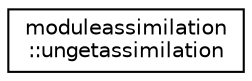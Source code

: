 digraph "Graphical Class Hierarchy"
{
 // LATEX_PDF_SIZE
  edge [fontname="Helvetica",fontsize="10",labelfontname="Helvetica",labelfontsize="10"];
  node [fontname="Helvetica",fontsize="10",shape=record];
  rankdir="LR";
  Node0 [label="moduleassimilation\l::ungetassimilation",height=0.2,width=0.4,color="black", fillcolor="white", style="filled",URL="$interfacemoduleassimilation_1_1ungetassimilation.html",tooltip=" "];
}
